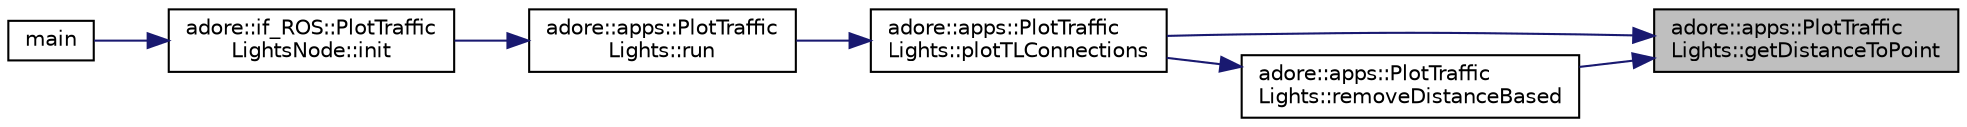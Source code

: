 digraph "adore::apps::PlotTrafficLights::getDistanceToPoint"
{
 // LATEX_PDF_SIZE
  edge [fontname="Helvetica",fontsize="10",labelfontname="Helvetica",labelfontsize="10"];
  node [fontname="Helvetica",fontsize="10",shape=record];
  rankdir="RL";
  Node1 [label="adore::apps::PlotTraffic\lLights::getDistanceToPoint",height=0.2,width=0.4,color="black", fillcolor="grey75", style="filled", fontcolor="black",tooltip=" "];
  Node1 -> Node2 [dir="back",color="midnightblue",fontsize="10",style="solid",fontname="Helvetica"];
  Node2 [label="adore::apps::PlotTraffic\lLights::plotTLConnections",height=0.2,width=0.4,color="black", fillcolor="white", style="filled",URL="$classadore_1_1apps_1_1PlotTrafficLights.html#a5a847f40f3b094984863dd28f1d49a79",tooltip=" "];
  Node2 -> Node3 [dir="back",color="midnightblue",fontsize="10",style="solid",fontname="Helvetica"];
  Node3 [label="adore::apps::PlotTraffic\lLights::run",height=0.2,width=0.4,color="black", fillcolor="white", style="filled",URL="$classadore_1_1apps_1_1PlotTrafficLights.html#a96207460e21be12289b28245e4fab4fb",tooltip=" "];
  Node3 -> Node4 [dir="back",color="midnightblue",fontsize="10",style="solid",fontname="Helvetica"];
  Node4 [label="adore::if_ROS::PlotTraffic\lLightsNode::init",height=0.2,width=0.4,color="black", fillcolor="white", style="filled",URL="$classadore_1_1if__ROS_1_1PlotTrafficLightsNode.html#ae938edd4484124c50652f63134ea3d1f",tooltip=" "];
  Node4 -> Node5 [dir="back",color="midnightblue",fontsize="10",style="solid",fontname="Helvetica"];
  Node5 [label="main",height=0.2,width=0.4,color="black", fillcolor="white", style="filled",URL="$plot__trafficlights__node_8cpp.html#a3c04138a5bfe5d72780bb7e82a18e627",tooltip=" "];
  Node1 -> Node6 [dir="back",color="midnightblue",fontsize="10",style="solid",fontname="Helvetica"];
  Node6 [label="adore::apps::PlotTraffic\lLights::removeDistanceBased",height=0.2,width=0.4,color="black", fillcolor="white", style="filled",URL="$classadore_1_1apps_1_1PlotTrafficLights.html#a0482cdd2779ae28238f01a544212deab",tooltip=" "];
  Node6 -> Node2 [dir="back",color="midnightblue",fontsize="10",style="solid",fontname="Helvetica"];
}
